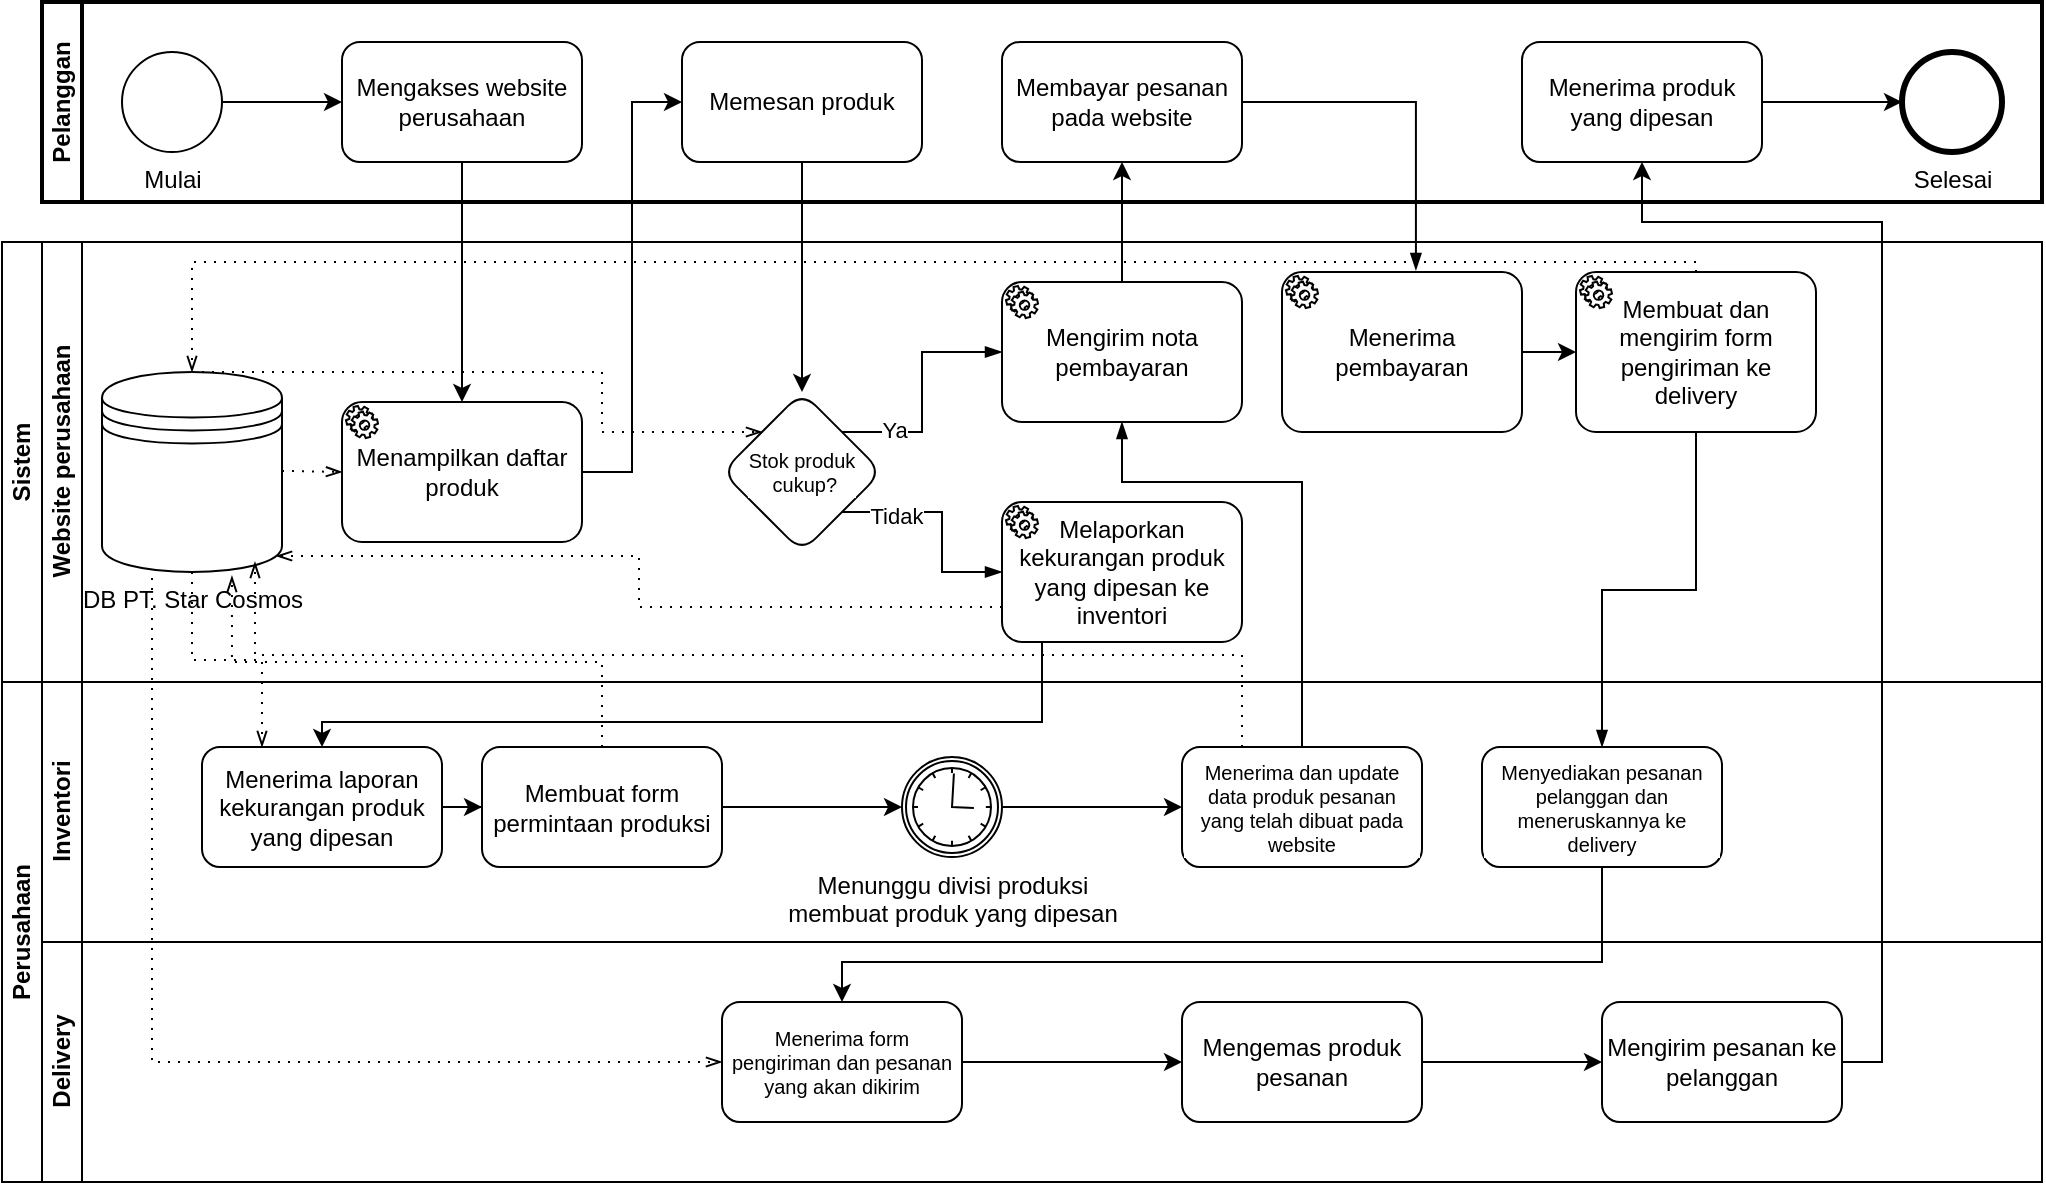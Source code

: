 <mxfile version="22.1.11" type="github">
  <diagram name="Halaman-1" id="-CDMHIbViQxy1muMx2Lu">
    <mxGraphModel dx="880" dy="468" grid="1" gridSize="10" guides="1" tooltips="1" connect="1" arrows="1" fold="1" page="1" pageScale="1" pageWidth="827" pageHeight="1169" math="0" shadow="0">
      <root>
        <mxCell id="0" />
        <mxCell id="1" parent="0" />
        <mxCell id="ylNHqSybyIingWMlRHmz-1" value="Pelanggan" style="swimlane;html=1;startSize=20;fontStyle=1;collapsible=0;horizontal=0;swimlaneLine=1;swimlaneFillColor=#ffffff;strokeWidth=2;whiteSpace=wrap;" vertex="1" parent="1">
          <mxGeometry x="60" y="80" width="1000" height="100" as="geometry" />
        </mxCell>
        <mxCell id="ylNHqSybyIingWMlRHmz-9" value="" style="edgeStyle=orthogonalEdgeStyle;rounded=0;orthogonalLoop=1;jettySize=auto;html=1;" edge="1" parent="ylNHqSybyIingWMlRHmz-1" source="ylNHqSybyIingWMlRHmz-6" target="ylNHqSybyIingWMlRHmz-8">
          <mxGeometry relative="1" as="geometry" />
        </mxCell>
        <mxCell id="ylNHqSybyIingWMlRHmz-6" value="Mulai" style="points=[[0.145,0.145,0],[0.5,0,0],[0.855,0.145,0],[1,0.5,0],[0.855,0.855,0],[0.5,1,0],[0.145,0.855,0],[0,0.5,0]];shape=mxgraph.bpmn.event;html=1;verticalLabelPosition=bottom;labelBackgroundColor=#ffffff;verticalAlign=top;align=center;perimeter=ellipsePerimeter;outlineConnect=0;aspect=fixed;outline=standard;symbol=general;" vertex="1" parent="ylNHqSybyIingWMlRHmz-1">
          <mxGeometry x="40" y="25" width="50" height="50" as="geometry" />
        </mxCell>
        <mxCell id="ylNHqSybyIingWMlRHmz-8" value="Mengakses website perusahaan" style="rounded=1;whiteSpace=wrap;html=1;verticalAlign=middle;labelBackgroundColor=#ffffff;labelPosition=center;verticalLabelPosition=middle;align=center;" vertex="1" parent="ylNHqSybyIingWMlRHmz-1">
          <mxGeometry x="150" y="20" width="120" height="60" as="geometry" />
        </mxCell>
        <mxCell id="ylNHqSybyIingWMlRHmz-12" value="Memesan produk" style="rounded=1;whiteSpace=wrap;html=1;labelBackgroundColor=#ffffff;" vertex="1" parent="ylNHqSybyIingWMlRHmz-1">
          <mxGeometry x="320" y="20" width="120" height="60" as="geometry" />
        </mxCell>
        <mxCell id="ylNHqSybyIingWMlRHmz-31" value="Membayar pesanan pada website" style="rounded=1;whiteSpace=wrap;html=1;" vertex="1" parent="ylNHqSybyIingWMlRHmz-1">
          <mxGeometry x="480" y="20" width="120" height="60" as="geometry" />
        </mxCell>
        <mxCell id="ylNHqSybyIingWMlRHmz-82" value="" style="edgeStyle=orthogonalEdgeStyle;rounded=0;orthogonalLoop=1;jettySize=auto;html=1;" edge="1" parent="ylNHqSybyIingWMlRHmz-1" source="ylNHqSybyIingWMlRHmz-78" target="ylNHqSybyIingWMlRHmz-80">
          <mxGeometry relative="1" as="geometry" />
        </mxCell>
        <mxCell id="ylNHqSybyIingWMlRHmz-78" value="Menerima produk yang dipesan" style="rounded=1;whiteSpace=wrap;html=1;labelBackgroundColor=#ffffff;" vertex="1" parent="ylNHqSybyIingWMlRHmz-1">
          <mxGeometry x="740" y="20" width="120" height="60" as="geometry" />
        </mxCell>
        <mxCell id="ylNHqSybyIingWMlRHmz-80" value="Selesai" style="points=[[0.145,0.145,0],[0.5,0,0],[0.855,0.145,0],[1,0.5,0],[0.855,0.855,0],[0.5,1,0],[0.145,0.855,0],[0,0.5,0]];shape=mxgraph.bpmn.event;html=1;verticalLabelPosition=bottom;labelBackgroundColor=#ffffff;verticalAlign=top;align=center;perimeter=ellipsePerimeter;outlineConnect=0;aspect=fixed;outline=end;symbol=terminate2;" vertex="1" parent="ylNHqSybyIingWMlRHmz-1">
          <mxGeometry x="930" y="25" width="50" height="50" as="geometry" />
        </mxCell>
        <mxCell id="ylNHqSybyIingWMlRHmz-2" value="Sistem" style="swimlane;html=1;childLayout=stackLayout;resizeParent=1;resizeParentMax=0;horizontal=0;startSize=20;horizontalStack=0;whiteSpace=wrap;" vertex="1" parent="1">
          <mxGeometry x="40" y="200" width="1020" height="220" as="geometry" />
        </mxCell>
        <mxCell id="ylNHqSybyIingWMlRHmz-3" value="Website perusahaan" style="swimlane;html=1;startSize=20;horizontal=0;" vertex="1" parent="ylNHqSybyIingWMlRHmz-2">
          <mxGeometry x="20" width="1000" height="220" as="geometry" />
        </mxCell>
        <mxCell id="ylNHqSybyIingWMlRHmz-16" value="Stok produk&lt;br style=&quot;font-size: 10px;&quot;&gt;&amp;nbsp;cukup?" style="rhombus;whiteSpace=wrap;html=1;rounded=1;labelBackgroundColor=#ffffff;fontSize=10;" vertex="1" parent="ylNHqSybyIingWMlRHmz-3">
          <mxGeometry x="340" y="75" width="80" height="80" as="geometry" />
        </mxCell>
        <mxCell id="ylNHqSybyIingWMlRHmz-21" value="Menampilkan daftar produk" style="points=[[0.25,0,0],[0.5,0,0],[0.75,0,0],[1,0.25,0],[1,0.5,0],[1,0.75,0],[0.75,1,0],[0.5,1,0],[0.25,1,0],[0,0.75,0],[0,0.5,0],[0,0.25,0]];shape=mxgraph.bpmn.task;whiteSpace=wrap;rectStyle=rounded;size=10;html=1;container=1;expand=0;collapsible=0;taskMarker=service;" vertex="1" parent="ylNHqSybyIingWMlRHmz-3">
          <mxGeometry x="150" y="80" width="120" height="70" as="geometry" />
        </mxCell>
        <mxCell id="ylNHqSybyIingWMlRHmz-48" value="" style="edgeStyle=elbowEdgeStyle;fontSize=12;html=1;endFill=0;startFill=0;endSize=6;startSize=6;dashed=1;dashPattern=1 4;endArrow=openThin;startArrow=none;rounded=0;exitX=1;exitY=0.5;exitDx=0;exitDy=0;entryX=0;entryY=0.5;entryDx=0;entryDy=0;entryPerimeter=0;" edge="1" parent="ylNHqSybyIingWMlRHmz-21" target="ylNHqSybyIingWMlRHmz-21">
          <mxGeometry width="160" relative="1" as="geometry">
            <mxPoint x="-50" y="34.5" as="sourcePoint" />
            <mxPoint x="-10" y="35" as="targetPoint" />
          </mxGeometry>
        </mxCell>
        <mxCell id="ylNHqSybyIingWMlRHmz-23" value="Mengirim nota pembayaran" style="points=[[0.25,0,0],[0.5,0,0],[0.75,0,0],[1,0.25,0],[1,0.5,0],[1,0.75,0],[0.75,1,0],[0.5,1,0],[0.25,1,0],[0,0.75,0],[0,0.5,0],[0,0.25,0]];shape=mxgraph.bpmn.task;whiteSpace=wrap;rectStyle=rounded;size=10;html=1;container=1;expand=0;collapsible=0;taskMarker=service;" vertex="1" parent="ylNHqSybyIingWMlRHmz-3">
          <mxGeometry x="480" y="20" width="120" height="70" as="geometry" />
        </mxCell>
        <mxCell id="ylNHqSybyIingWMlRHmz-26" value="" style="edgeStyle=elbowEdgeStyle;fontSize=12;html=1;endArrow=blockThin;endFill=1;rounded=0;exitX=1;exitY=0;exitDx=0;exitDy=0;entryX=0;entryY=0.5;entryDx=0;entryDy=0;entryPerimeter=0;" edge="1" parent="ylNHqSybyIingWMlRHmz-3" source="ylNHqSybyIingWMlRHmz-16" target="ylNHqSybyIingWMlRHmz-23">
          <mxGeometry width="160" relative="1" as="geometry">
            <mxPoint x="190" y="40" as="sourcePoint" />
            <mxPoint x="350" y="40" as="targetPoint" />
          </mxGeometry>
        </mxCell>
        <mxCell id="ylNHqSybyIingWMlRHmz-52" value="Ya" style="edgeLabel;html=1;align=center;verticalAlign=middle;resizable=0;points=[];" vertex="1" connectable="0" parent="ylNHqSybyIingWMlRHmz-26">
          <mxGeometry x="-0.567" y="1" relative="1" as="geometry">
            <mxPoint as="offset" />
          </mxGeometry>
        </mxCell>
        <mxCell id="ylNHqSybyIingWMlRHmz-27" value="Melaporkan kekurangan produk yang dipesan ke inventori" style="points=[[0.25,0,0],[0.5,0,0],[0.75,0,0],[1,0.25,0],[1,0.5,0],[1,0.75,0],[0.75,1,0],[0.5,1,0],[0.25,1,0],[0,0.75,0],[0,0.5,0],[0,0.25,0]];shape=mxgraph.bpmn.task;whiteSpace=wrap;rectStyle=rounded;size=10;html=1;container=1;expand=0;collapsible=0;taskMarker=service;" vertex="1" parent="ylNHqSybyIingWMlRHmz-3">
          <mxGeometry x="480" y="130" width="120" height="70" as="geometry" />
        </mxCell>
        <mxCell id="ylNHqSybyIingWMlRHmz-28" value="" style="edgeStyle=elbowEdgeStyle;fontSize=12;html=1;endArrow=blockThin;endFill=1;rounded=0;exitX=1;exitY=1;exitDx=0;exitDy=0;entryX=0;entryY=0.5;entryDx=0;entryDy=0;entryPerimeter=0;" edge="1" parent="ylNHqSybyIingWMlRHmz-3" source="ylNHqSybyIingWMlRHmz-16" target="ylNHqSybyIingWMlRHmz-27">
          <mxGeometry width="160" relative="1" as="geometry">
            <mxPoint x="190" y="40" as="sourcePoint" />
            <mxPoint x="350" y="40" as="targetPoint" />
            <Array as="points">
              <mxPoint x="450" y="150" />
            </Array>
          </mxGeometry>
        </mxCell>
        <mxCell id="ylNHqSybyIingWMlRHmz-53" value="Tidak" style="edgeLabel;html=1;align=center;verticalAlign=middle;resizable=0;points=[];" vertex="1" connectable="0" parent="ylNHqSybyIingWMlRHmz-28">
          <mxGeometry x="-0.509" y="-2" relative="1" as="geometry">
            <mxPoint as="offset" />
          </mxGeometry>
        </mxCell>
        <mxCell id="ylNHqSybyIingWMlRHmz-68" value="" style="edgeStyle=orthogonalEdgeStyle;rounded=0;orthogonalLoop=1;jettySize=auto;html=1;" edge="1" parent="ylNHqSybyIingWMlRHmz-3" source="ylNHqSybyIingWMlRHmz-33" target="ylNHqSybyIingWMlRHmz-67">
          <mxGeometry relative="1" as="geometry" />
        </mxCell>
        <mxCell id="ylNHqSybyIingWMlRHmz-33" value="Menerima pembayaran" style="points=[[0.25,0,0],[0.5,0,0],[0.75,0,0],[1,0.25,0],[1,0.5,0],[1,0.75,0],[0.75,1,0],[0.5,1,0],[0.25,1,0],[0,0.75,0],[0,0.5,0],[0,0.25,0]];shape=mxgraph.bpmn.task;whiteSpace=wrap;rectStyle=rounded;size=10;html=1;container=1;expand=0;collapsible=0;taskMarker=service;" vertex="1" parent="ylNHqSybyIingWMlRHmz-3">
          <mxGeometry x="620" y="15" width="120" height="80" as="geometry" />
        </mxCell>
        <mxCell id="ylNHqSybyIingWMlRHmz-47" value="DB PT. Star Cosmos" style="shape=datastore;html=1;labelPosition=center;verticalLabelPosition=bottom;align=center;verticalAlign=top;" vertex="1" parent="ylNHqSybyIingWMlRHmz-3">
          <mxGeometry x="30" y="65" width="90" height="100" as="geometry" />
        </mxCell>
        <mxCell id="ylNHqSybyIingWMlRHmz-51" value="" style="edgeStyle=elbowEdgeStyle;fontSize=12;html=1;endFill=0;startFill=0;endSize=6;startSize=6;dashed=1;dashPattern=1 4;endArrow=openThin;startArrow=none;rounded=0;exitX=0.5;exitY=0;exitDx=0;exitDy=0;entryX=0;entryY=0;entryDx=0;entryDy=0;elbow=horizontal;" edge="1" parent="ylNHqSybyIingWMlRHmz-3" source="ylNHqSybyIingWMlRHmz-47" target="ylNHqSybyIingWMlRHmz-16">
          <mxGeometry width="160" relative="1" as="geometry">
            <mxPoint x="290" y="140" as="sourcePoint" />
            <mxPoint x="360" y="90" as="targetPoint" />
            <Array as="points">
              <mxPoint x="280" y="80" />
            </Array>
          </mxGeometry>
        </mxCell>
        <mxCell id="ylNHqSybyIingWMlRHmz-54" value="" style="edgeStyle=elbowEdgeStyle;fontSize=12;html=1;endFill=0;startFill=0;endSize=6;startSize=6;dashed=1;dashPattern=1 4;endArrow=openThin;startArrow=none;rounded=0;exitX=0;exitY=0.75;exitDx=0;exitDy=0;exitPerimeter=0;entryX=0.967;entryY=0.92;entryDx=0;entryDy=0;entryPerimeter=0;" edge="1" parent="ylNHqSybyIingWMlRHmz-3" source="ylNHqSybyIingWMlRHmz-27" target="ylNHqSybyIingWMlRHmz-47">
          <mxGeometry width="160" relative="1" as="geometry">
            <mxPoint x="290" y="140" as="sourcePoint" />
            <mxPoint x="450" y="140" as="targetPoint" />
          </mxGeometry>
        </mxCell>
        <mxCell id="ylNHqSybyIingWMlRHmz-67" value="Membuat dan mengirim form pengiriman ke delivery" style="points=[[0.25,0,0],[0.5,0,0],[0.75,0,0],[1,0.25,0],[1,0.5,0],[1,0.75,0],[0.75,1,0],[0.5,1,0],[0.25,1,0],[0,0.75,0],[0,0.5,0],[0,0.25,0]];shape=mxgraph.bpmn.task;whiteSpace=wrap;rectStyle=rounded;size=10;html=1;container=1;expand=0;collapsible=0;taskMarker=service;" vertex="1" parent="ylNHqSybyIingWMlRHmz-3">
          <mxGeometry x="767" y="15" width="120" height="80" as="geometry" />
        </mxCell>
        <mxCell id="ylNHqSybyIingWMlRHmz-71" value="" style="edgeStyle=elbowEdgeStyle;fontSize=12;html=1;endFill=0;startFill=0;endSize=6;startSize=6;dashed=1;dashPattern=1 4;endArrow=openThin;startArrow=none;rounded=0;exitX=0.5;exitY=0;exitDx=0;exitDy=0;exitPerimeter=0;entryX=0.5;entryY=0;entryDx=0;entryDy=0;elbow=vertical;" edge="1" parent="ylNHqSybyIingWMlRHmz-3" source="ylNHqSybyIingWMlRHmz-67" target="ylNHqSybyIingWMlRHmz-47">
          <mxGeometry width="160" relative="1" as="geometry">
            <mxPoint x="500" y="50" as="sourcePoint" />
            <mxPoint x="150" y="20" as="targetPoint" />
            <Array as="points">
              <mxPoint x="460" y="10" />
            </Array>
          </mxGeometry>
        </mxCell>
        <mxCell id="ylNHqSybyIingWMlRHmz-11" value="" style="edgeStyle=orthogonalEdgeStyle;rounded=0;orthogonalLoop=1;jettySize=auto;html=1;entryX=0.5;entryY=0;entryDx=0;entryDy=0;entryPerimeter=0;" edge="1" parent="1" source="ylNHqSybyIingWMlRHmz-8" target="ylNHqSybyIingWMlRHmz-21">
          <mxGeometry relative="1" as="geometry">
            <mxPoint x="240" y="275" as="targetPoint" />
          </mxGeometry>
        </mxCell>
        <mxCell id="ylNHqSybyIingWMlRHmz-13" value="" style="edgeStyle=orthogonalEdgeStyle;rounded=0;orthogonalLoop=1;jettySize=auto;html=1;entryX=0;entryY=0.5;entryDx=0;entryDy=0;exitX=1;exitY=0.5;exitDx=0;exitDy=0;exitPerimeter=0;" edge="1" parent="1" source="ylNHqSybyIingWMlRHmz-21" target="ylNHqSybyIingWMlRHmz-12">
          <mxGeometry relative="1" as="geometry">
            <mxPoint x="300" y="305" as="sourcePoint" />
          </mxGeometry>
        </mxCell>
        <mxCell id="ylNHqSybyIingWMlRHmz-17" value="" style="edgeStyle=orthogonalEdgeStyle;rounded=0;orthogonalLoop=1;jettySize=auto;html=1;" edge="1" parent="1" source="ylNHqSybyIingWMlRHmz-12" target="ylNHqSybyIingWMlRHmz-16">
          <mxGeometry relative="1" as="geometry" />
        </mxCell>
        <mxCell id="ylNHqSybyIingWMlRHmz-32" value="" style="edgeStyle=orthogonalEdgeStyle;rounded=0;orthogonalLoop=1;jettySize=auto;html=1;" edge="1" parent="1" source="ylNHqSybyIingWMlRHmz-23" target="ylNHqSybyIingWMlRHmz-31">
          <mxGeometry relative="1" as="geometry" />
        </mxCell>
        <mxCell id="ylNHqSybyIingWMlRHmz-36" value="Perusahaan" style="swimlane;html=1;childLayout=stackLayout;resizeParent=1;resizeParentMax=0;horizontal=0;startSize=20;horizontalStack=0;whiteSpace=wrap;" vertex="1" parent="1">
          <mxGeometry x="40" y="420" width="1020" height="250" as="geometry" />
        </mxCell>
        <mxCell id="ylNHqSybyIingWMlRHmz-37" value="Inventori" style="swimlane;html=1;startSize=20;horizontal=0;" vertex="1" parent="ylNHqSybyIingWMlRHmz-36">
          <mxGeometry x="20" width="1000" height="130" as="geometry" />
        </mxCell>
        <mxCell id="ylNHqSybyIingWMlRHmz-44" value="" style="edgeStyle=orthogonalEdgeStyle;rounded=0;orthogonalLoop=1;jettySize=auto;html=1;" edge="1" parent="ylNHqSybyIingWMlRHmz-37" source="ylNHqSybyIingWMlRHmz-40" target="ylNHqSybyIingWMlRHmz-43">
          <mxGeometry relative="1" as="geometry" />
        </mxCell>
        <mxCell id="ylNHqSybyIingWMlRHmz-40" value="Menerima laporan kekurangan produk yang dipesan" style="rounded=1;whiteSpace=wrap;html=1;" vertex="1" parent="ylNHqSybyIingWMlRHmz-37">
          <mxGeometry x="80" y="32.5" width="120" height="60" as="geometry" />
        </mxCell>
        <mxCell id="ylNHqSybyIingWMlRHmz-58" value="" style="edgeStyle=orthogonalEdgeStyle;rounded=0;orthogonalLoop=1;jettySize=auto;html=1;" edge="1" parent="ylNHqSybyIingWMlRHmz-37" source="ylNHqSybyIingWMlRHmz-43" target="ylNHqSybyIingWMlRHmz-57">
          <mxGeometry relative="1" as="geometry" />
        </mxCell>
        <mxCell id="ylNHqSybyIingWMlRHmz-43" value="Membuat form permintaan produksi" style="rounded=1;whiteSpace=wrap;html=1;" vertex="1" parent="ylNHqSybyIingWMlRHmz-37">
          <mxGeometry x="220" y="32.5" width="120" height="60" as="geometry" />
        </mxCell>
        <mxCell id="ylNHqSybyIingWMlRHmz-60" value="" style="edgeStyle=orthogonalEdgeStyle;rounded=0;orthogonalLoop=1;jettySize=auto;html=1;" edge="1" parent="ylNHqSybyIingWMlRHmz-37" source="ylNHqSybyIingWMlRHmz-57" target="ylNHqSybyIingWMlRHmz-59">
          <mxGeometry relative="1" as="geometry" />
        </mxCell>
        <mxCell id="ylNHqSybyIingWMlRHmz-57" value="Menunggu divisi produksi &lt;br&gt;membuat produk yang dipesan" style="points=[[0.145,0.145,0],[0.5,0,0],[0.855,0.145,0],[1,0.5,0],[0.855,0.855,0],[0.5,1,0],[0.145,0.855,0],[0,0.5,0]];shape=mxgraph.bpmn.event;html=1;verticalLabelPosition=bottom;labelBackgroundColor=#ffffff;verticalAlign=top;align=center;perimeter=ellipsePerimeter;outlineConnect=0;aspect=fixed;outline=catching;symbol=timer;" vertex="1" parent="ylNHqSybyIingWMlRHmz-37">
          <mxGeometry x="430" y="37.5" width="50" height="50" as="geometry" />
        </mxCell>
        <mxCell id="ylNHqSybyIingWMlRHmz-59" value="Menerima dan update data produk pesanan yang telah dibuat pada website" style="rounded=1;whiteSpace=wrap;html=1;verticalAlign=middle;labelBackgroundColor=#ffffff;labelPosition=center;verticalLabelPosition=middle;align=center;fontSize=10;" vertex="1" parent="ylNHqSybyIingWMlRHmz-37">
          <mxGeometry x="570" y="32.5" width="120" height="60" as="geometry" />
        </mxCell>
        <mxCell id="ylNHqSybyIingWMlRHmz-61" value="Menyediakan pesanan pelanggan dan meneruskannya ke delivery" style="rounded=1;whiteSpace=wrap;html=1;labelBackgroundColor=#ffffff;fontSize=10;" vertex="1" parent="ylNHqSybyIingWMlRHmz-37">
          <mxGeometry x="720" y="32.5" width="120" height="60" as="geometry" />
        </mxCell>
        <mxCell id="ylNHqSybyIingWMlRHmz-38" value="Delivery" style="swimlane;html=1;startSize=20;horizontal=0;" vertex="1" parent="ylNHqSybyIingWMlRHmz-36">
          <mxGeometry x="20" y="130" width="1000" height="120" as="geometry" />
        </mxCell>
        <mxCell id="ylNHqSybyIingWMlRHmz-75" value="" style="edgeStyle=orthogonalEdgeStyle;rounded=0;orthogonalLoop=1;jettySize=auto;html=1;" edge="1" parent="ylNHqSybyIingWMlRHmz-38" source="ylNHqSybyIingWMlRHmz-72" target="ylNHqSybyIingWMlRHmz-74">
          <mxGeometry relative="1" as="geometry" />
        </mxCell>
        <mxCell id="ylNHqSybyIingWMlRHmz-72" value="Menerima form pengiriman dan pesanan yang akan dikirim" style="rounded=1;whiteSpace=wrap;html=1;labelBackgroundColor=#ffffff;fontSize=10;" vertex="1" parent="ylNHqSybyIingWMlRHmz-38">
          <mxGeometry x="340" y="30" width="120" height="60" as="geometry" />
        </mxCell>
        <mxCell id="ylNHqSybyIingWMlRHmz-77" value="" style="edgeStyle=orthogonalEdgeStyle;rounded=0;orthogonalLoop=1;jettySize=auto;html=1;" edge="1" parent="ylNHqSybyIingWMlRHmz-38" source="ylNHqSybyIingWMlRHmz-74" target="ylNHqSybyIingWMlRHmz-76">
          <mxGeometry relative="1" as="geometry" />
        </mxCell>
        <mxCell id="ylNHqSybyIingWMlRHmz-74" value="Mengemas produk pesanan" style="rounded=1;whiteSpace=wrap;html=1;labelBackgroundColor=#ffffff;" vertex="1" parent="ylNHqSybyIingWMlRHmz-38">
          <mxGeometry x="570" y="30" width="120" height="60" as="geometry" />
        </mxCell>
        <mxCell id="ylNHqSybyIingWMlRHmz-76" value="Mengirim pesanan ke pelanggan" style="rounded=1;whiteSpace=wrap;html=1;labelBackgroundColor=#ffffff;" vertex="1" parent="ylNHqSybyIingWMlRHmz-38">
          <mxGeometry x="780" y="30" width="120" height="60" as="geometry" />
        </mxCell>
        <mxCell id="ylNHqSybyIingWMlRHmz-73" value="" style="edgeStyle=orthogonalEdgeStyle;rounded=0;orthogonalLoop=1;jettySize=auto;html=1;" edge="1" parent="ylNHqSybyIingWMlRHmz-36" source="ylNHqSybyIingWMlRHmz-61" target="ylNHqSybyIingWMlRHmz-72">
          <mxGeometry relative="1" as="geometry">
            <Array as="points">
              <mxPoint x="800" y="140" />
              <mxPoint x="420" y="140" />
            </Array>
          </mxGeometry>
        </mxCell>
        <mxCell id="ylNHqSybyIingWMlRHmz-41" value="" style="edgeStyle=orthogonalEdgeStyle;rounded=0;orthogonalLoop=1;jettySize=auto;html=1;exitX=0.5;exitY=1;exitDx=0;exitDy=0;exitPerimeter=0;" edge="1" parent="1" source="ylNHqSybyIingWMlRHmz-27" target="ylNHqSybyIingWMlRHmz-40">
          <mxGeometry relative="1" as="geometry">
            <Array as="points">
              <mxPoint x="560" y="400" />
              <mxPoint x="560" y="440" />
              <mxPoint x="200" y="440" />
            </Array>
          </mxGeometry>
        </mxCell>
        <mxCell id="ylNHqSybyIingWMlRHmz-55" value="" style="edgeStyle=elbowEdgeStyle;fontSize=12;html=1;endFill=0;startFill=0;endSize=6;startSize=6;dashed=1;dashPattern=1 4;endArrow=openThin;startArrow=none;rounded=0;exitX=0.5;exitY=1;exitDx=0;exitDy=0;entryX=0.25;entryY=0;entryDx=0;entryDy=0;elbow=vertical;" edge="1" parent="1" source="ylNHqSybyIingWMlRHmz-47" target="ylNHqSybyIingWMlRHmz-40">
          <mxGeometry width="160" relative="1" as="geometry">
            <mxPoint x="350" y="350" as="sourcePoint" />
            <mxPoint x="510" y="350" as="targetPoint" />
          </mxGeometry>
        </mxCell>
        <mxCell id="ylNHqSybyIingWMlRHmz-56" value="" style="edgeStyle=elbowEdgeStyle;fontSize=12;html=1;endFill=0;startFill=0;endSize=6;startSize=6;dashed=1;dashPattern=1 4;endArrow=openThin;startArrow=none;rounded=0;exitX=0.5;exitY=0;exitDx=0;exitDy=0;entryX=0.722;entryY=1.02;entryDx=0;entryDy=0;entryPerimeter=0;elbow=vertical;" edge="1" parent="1" source="ylNHqSybyIingWMlRHmz-43" target="ylNHqSybyIingWMlRHmz-47">
          <mxGeometry width="160" relative="1" as="geometry">
            <mxPoint x="350" y="350" as="sourcePoint" />
            <mxPoint x="160" y="380" as="targetPoint" />
            <Array as="points">
              <mxPoint x="250" y="410" />
            </Array>
          </mxGeometry>
        </mxCell>
        <mxCell id="ylNHqSybyIingWMlRHmz-65" value="" style="edgeStyle=elbowEdgeStyle;fontSize=12;html=1;endArrow=blockThin;endFill=1;rounded=0;exitX=0.5;exitY=0;exitDx=0;exitDy=0;entryX=0.5;entryY=1;entryDx=0;entryDy=0;entryPerimeter=0;elbow=vertical;" edge="1" parent="1" source="ylNHqSybyIingWMlRHmz-59" target="ylNHqSybyIingWMlRHmz-23">
          <mxGeometry width="160" relative="1" as="geometry">
            <mxPoint x="760" y="350" as="sourcePoint" />
            <mxPoint x="880" y="310" as="targetPoint" />
            <Array as="points">
              <mxPoint x="650" y="320" />
            </Array>
          </mxGeometry>
        </mxCell>
        <mxCell id="ylNHqSybyIingWMlRHmz-66" value="" style="edgeStyle=elbowEdgeStyle;fontSize=12;html=1;endArrow=blockThin;endFill=1;rounded=0;exitX=1;exitY=0.5;exitDx=0;exitDy=0;entryX=0.558;entryY=-0.012;entryDx=0;entryDy=0;entryPerimeter=0;elbow=vertical;" edge="1" parent="1" source="ylNHqSybyIingWMlRHmz-31" target="ylNHqSybyIingWMlRHmz-33">
          <mxGeometry width="160" relative="1" as="geometry">
            <mxPoint x="760" y="350" as="sourcePoint" />
            <mxPoint x="920" y="350" as="targetPoint" />
            <Array as="points">
              <mxPoint x="700" y="130" />
            </Array>
          </mxGeometry>
        </mxCell>
        <mxCell id="ylNHqSybyIingWMlRHmz-69" value="" style="edgeStyle=elbowEdgeStyle;fontSize=12;html=1;endArrow=blockThin;endFill=1;rounded=0;exitX=0.5;exitY=1;exitDx=0;exitDy=0;exitPerimeter=0;entryX=0.5;entryY=0;entryDx=0;entryDy=0;elbow=vertical;" edge="1" parent="1" source="ylNHqSybyIingWMlRHmz-67" target="ylNHqSybyIingWMlRHmz-61">
          <mxGeometry width="160" relative="1" as="geometry">
            <mxPoint x="760" y="450" as="sourcePoint" />
            <mxPoint x="920" y="450" as="targetPoint" />
          </mxGeometry>
        </mxCell>
        <mxCell id="ylNHqSybyIingWMlRHmz-70" value="" style="edgeStyle=elbowEdgeStyle;fontSize=12;html=1;endFill=0;startFill=0;endSize=6;startSize=6;dashed=1;dashPattern=1 4;endArrow=openThin;startArrow=none;rounded=0;exitX=0.25;exitY=0;exitDx=0;exitDy=0;entryX=0.85;entryY=0.95;entryDx=0;entryDy=0;entryPerimeter=0;elbow=vertical;" edge="1" parent="1" source="ylNHqSybyIingWMlRHmz-59" target="ylNHqSybyIingWMlRHmz-47">
          <mxGeometry width="160" relative="1" as="geometry">
            <mxPoint x="430" y="450" as="sourcePoint" />
            <mxPoint x="590" y="450" as="targetPoint" />
          </mxGeometry>
        </mxCell>
        <mxCell id="ylNHqSybyIingWMlRHmz-79" value="" style="edgeStyle=orthogonalEdgeStyle;rounded=0;orthogonalLoop=1;jettySize=auto;html=1;exitX=1;exitY=0.5;exitDx=0;exitDy=0;entryX=0.5;entryY=1;entryDx=0;entryDy=0;" edge="1" parent="1" source="ylNHqSybyIingWMlRHmz-76" target="ylNHqSybyIingWMlRHmz-78">
          <mxGeometry relative="1" as="geometry">
            <Array as="points">
              <mxPoint x="980" y="610" />
              <mxPoint x="980" y="190" />
              <mxPoint x="860" y="190" />
            </Array>
          </mxGeometry>
        </mxCell>
        <mxCell id="ylNHqSybyIingWMlRHmz-83" value="" style="edgeStyle=elbowEdgeStyle;fontSize=12;html=1;endFill=0;startFill=0;endSize=6;startSize=6;dashed=1;dashPattern=1 4;endArrow=openThin;startArrow=none;rounded=0;exitX=0.278;exitY=1.03;exitDx=0;exitDy=0;exitPerimeter=0;entryX=0;entryY=0.5;entryDx=0;entryDy=0;" edge="1" parent="1" source="ylNHqSybyIingWMlRHmz-47" target="ylNHqSybyIingWMlRHmz-72">
          <mxGeometry width="160" relative="1" as="geometry">
            <mxPoint x="330" y="320" as="sourcePoint" />
            <mxPoint x="490" y="320" as="targetPoint" />
            <Array as="points">
              <mxPoint x="115" y="420" />
            </Array>
          </mxGeometry>
        </mxCell>
      </root>
    </mxGraphModel>
  </diagram>
</mxfile>
